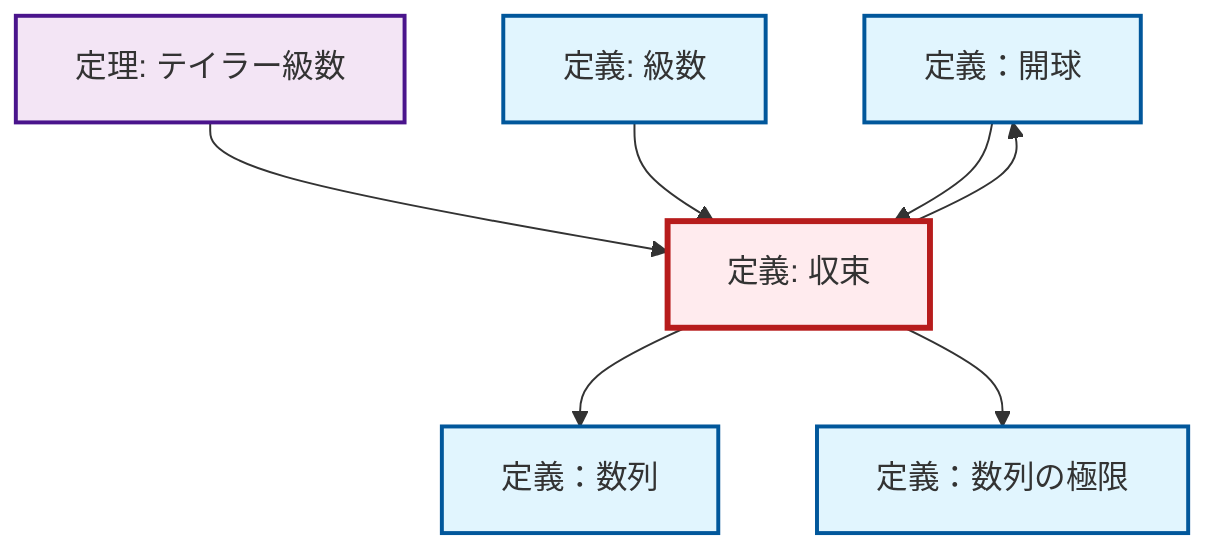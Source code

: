 graph TD
    classDef definition fill:#e1f5fe,stroke:#01579b,stroke-width:2px
    classDef theorem fill:#f3e5f5,stroke:#4a148c,stroke-width:2px
    classDef axiom fill:#fff3e0,stroke:#e65100,stroke-width:2px
    classDef example fill:#e8f5e9,stroke:#1b5e20,stroke-width:2px
    classDef current fill:#ffebee,stroke:#b71c1c,stroke-width:3px
    def-open-ball["定義：開球"]:::definition
    def-sequence["定義：数列"]:::definition
    def-limit["定義：数列の極限"]:::definition
    def-series["定義: 級数"]:::definition
    def-convergence["定義: 収束"]:::definition
    thm-taylor-series["定理: テイラー級数"]:::theorem
    thm-taylor-series --> def-convergence
    def-convergence --> def-sequence
    def-series --> def-convergence
    def-convergence --> def-open-ball
    def-open-ball --> def-convergence
    def-convergence --> def-limit
    class def-convergence current